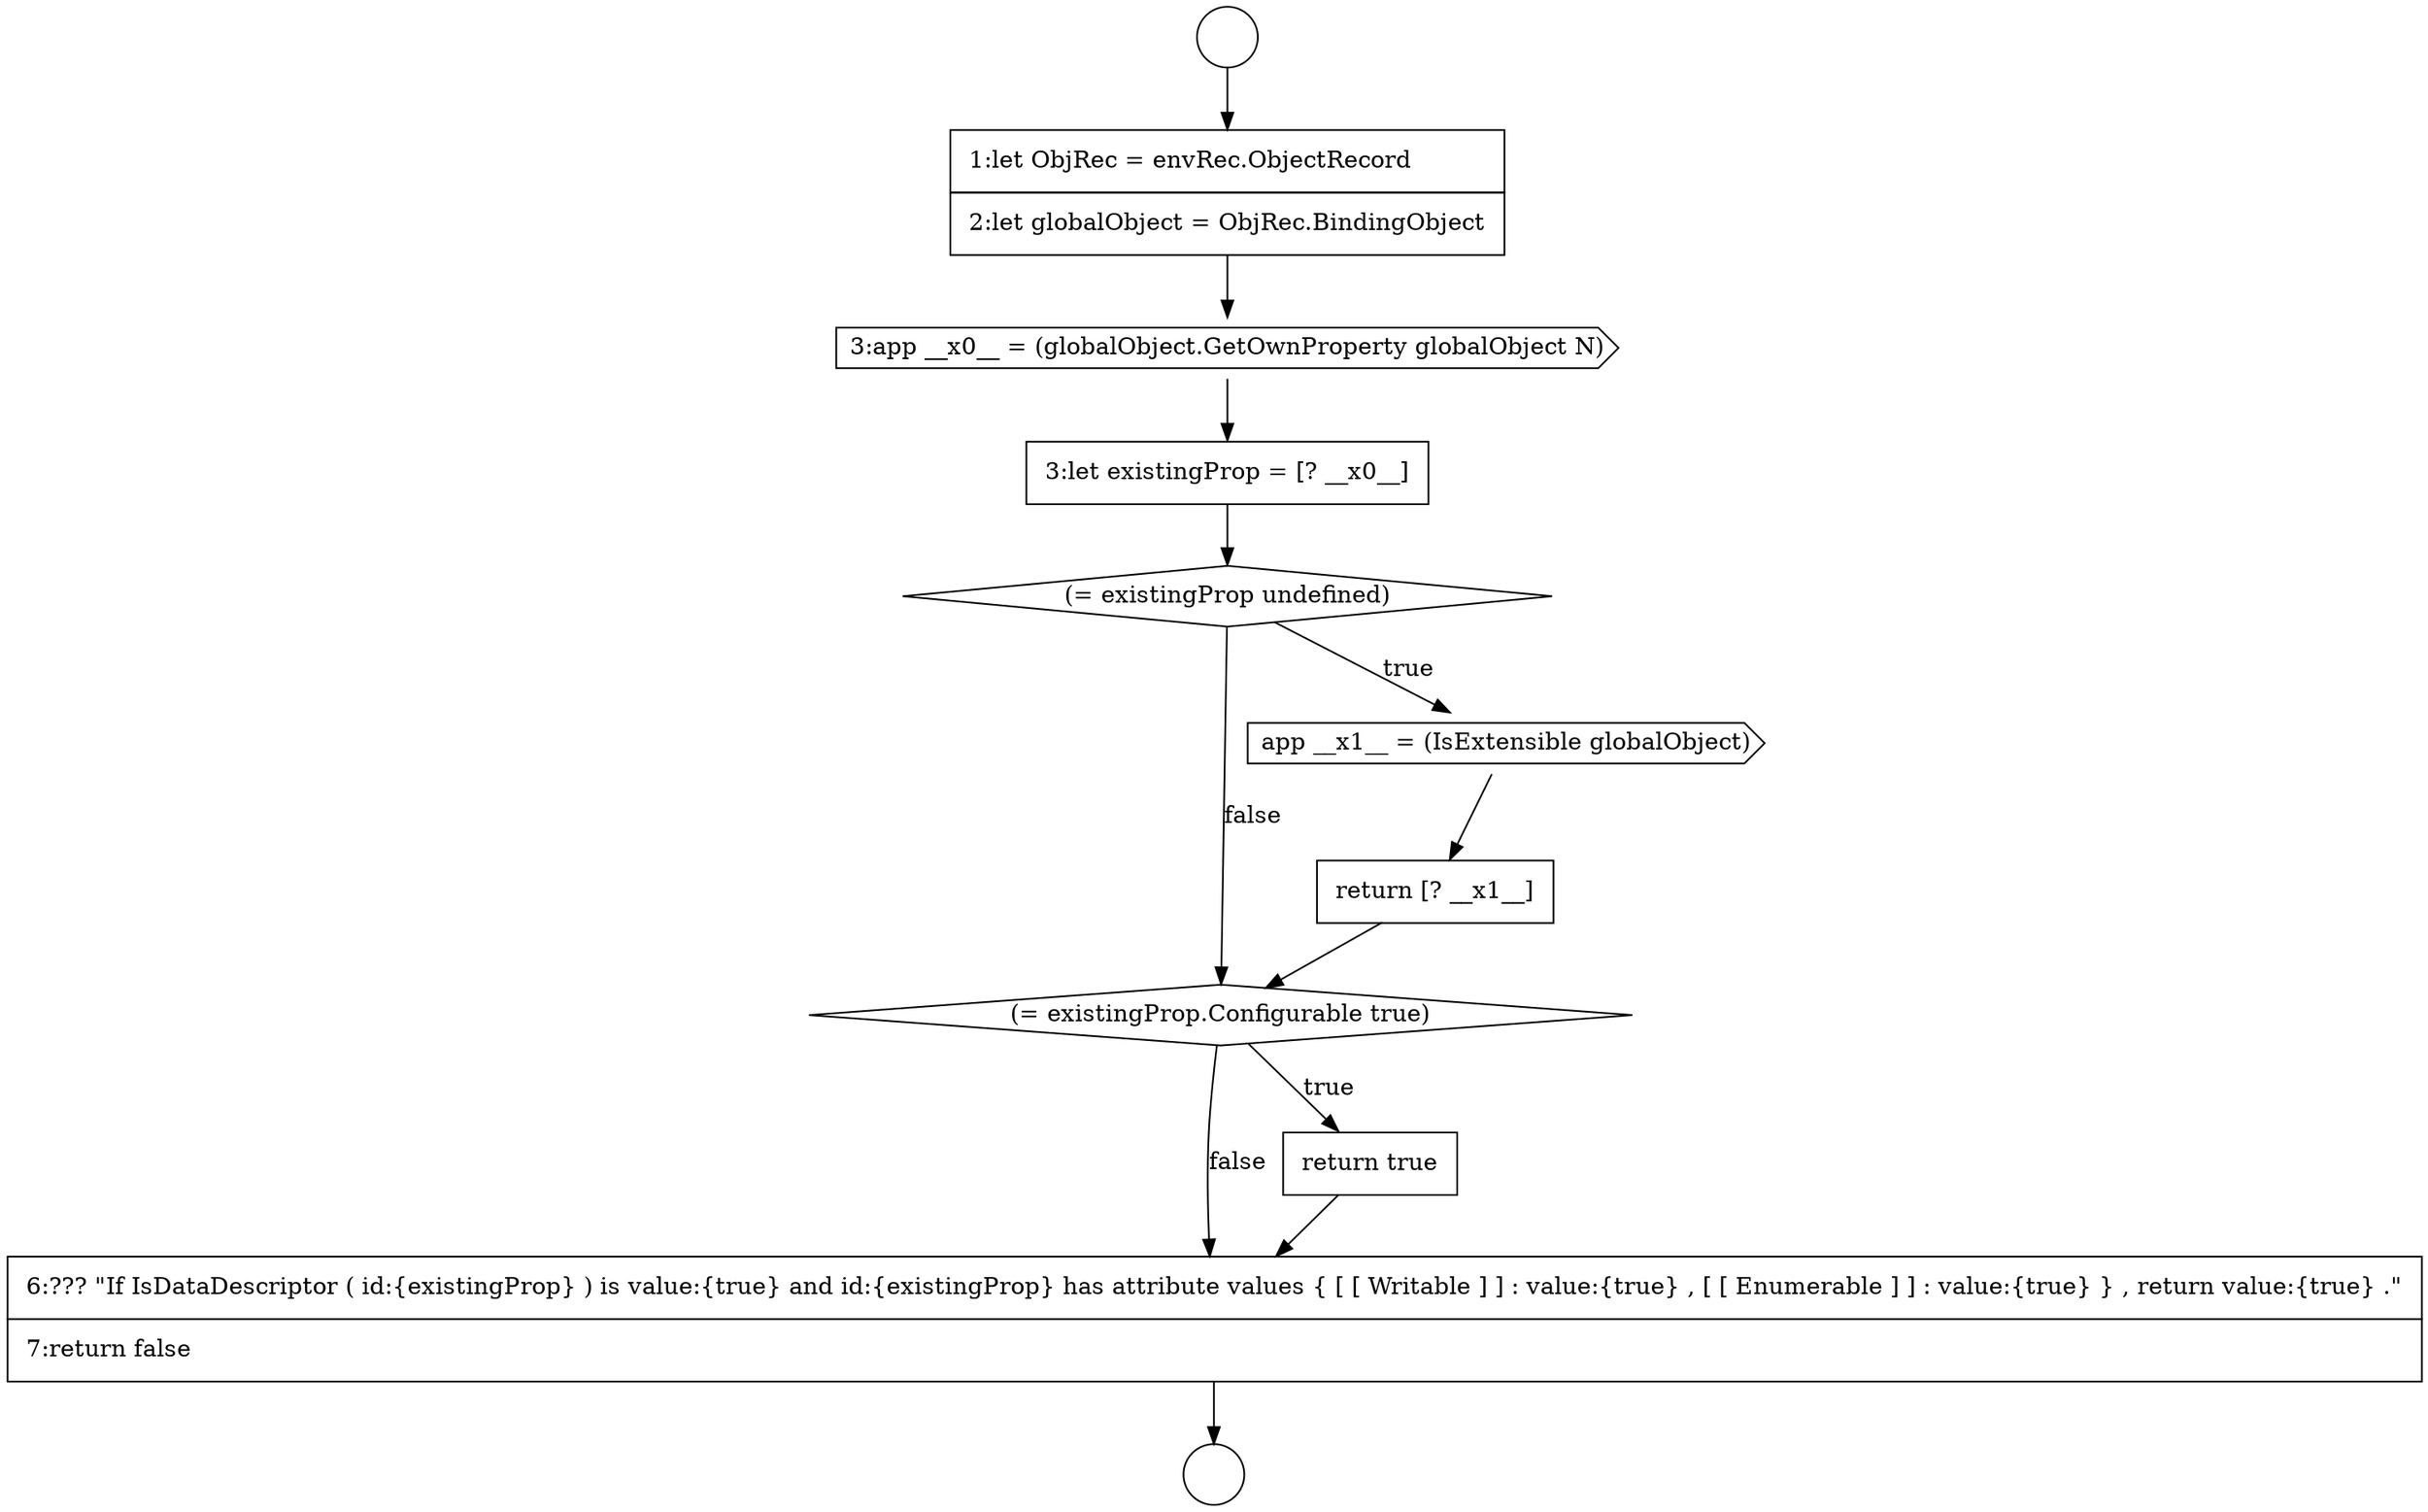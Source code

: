 digraph {
  node1295 [shape=circle label=" " color="black" fillcolor="white" style=filled]
  node1298 [shape=none, margin=0, label=<<font color="black">
    <table border="0" cellborder="1" cellspacing="0" cellpadding="10">
      <tr><td align="left">3:let existingProp = [? __x0__]</td></tr>
    </table>
  </font>> color="black" fillcolor="white" style=filled]
  node1302 [shape=diamond, label=<<font color="black">(= existingProp.Configurable true)</font>> color="black" fillcolor="white" style=filled]
  node1296 [shape=none, margin=0, label=<<font color="black">
    <table border="0" cellborder="1" cellspacing="0" cellpadding="10">
      <tr><td align="left">1:let ObjRec = envRec.ObjectRecord</td></tr>
      <tr><td align="left">2:let globalObject = ObjRec.BindingObject</td></tr>
    </table>
  </font>> color="black" fillcolor="white" style=filled]
  node1297 [shape=cds, label=<<font color="black">3:app __x0__ = (globalObject.GetOwnProperty globalObject N)</font>> color="black" fillcolor="white" style=filled]
  node1301 [shape=none, margin=0, label=<<font color="black">
    <table border="0" cellborder="1" cellspacing="0" cellpadding="10">
      <tr><td align="left">return [? __x1__]</td></tr>
    </table>
  </font>> color="black" fillcolor="white" style=filled]
  node1304 [shape=none, margin=0, label=<<font color="black">
    <table border="0" cellborder="1" cellspacing="0" cellpadding="10">
      <tr><td align="left">6:??? &quot;If IsDataDescriptor ( id:{existingProp} ) is value:{true} and id:{existingProp} has attribute values { [ [ Writable ] ] : value:{true} , [ [ Enumerable ] ] : value:{true} } , return value:{true} .&quot;</td></tr>
      <tr><td align="left">7:return false</td></tr>
    </table>
  </font>> color="black" fillcolor="white" style=filled]
  node1300 [shape=cds, label=<<font color="black">app __x1__ = (IsExtensible globalObject)</font>> color="black" fillcolor="white" style=filled]
  node1294 [shape=circle label=" " color="black" fillcolor="white" style=filled]
  node1303 [shape=none, margin=0, label=<<font color="black">
    <table border="0" cellborder="1" cellspacing="0" cellpadding="10">
      <tr><td align="left">return true</td></tr>
    </table>
  </font>> color="black" fillcolor="white" style=filled]
  node1299 [shape=diamond, label=<<font color="black">(= existingProp undefined)</font>> color="black" fillcolor="white" style=filled]
  node1296 -> node1297 [ color="black"]
  node1303 -> node1304 [ color="black"]
  node1294 -> node1296 [ color="black"]
  node1302 -> node1303 [label=<<font color="black">true</font>> color="black"]
  node1302 -> node1304 [label=<<font color="black">false</font>> color="black"]
  node1297 -> node1298 [ color="black"]
  node1304 -> node1295 [ color="black"]
  node1300 -> node1301 [ color="black"]
  node1298 -> node1299 [ color="black"]
  node1301 -> node1302 [ color="black"]
  node1299 -> node1300 [label=<<font color="black">true</font>> color="black"]
  node1299 -> node1302 [label=<<font color="black">false</font>> color="black"]
}
